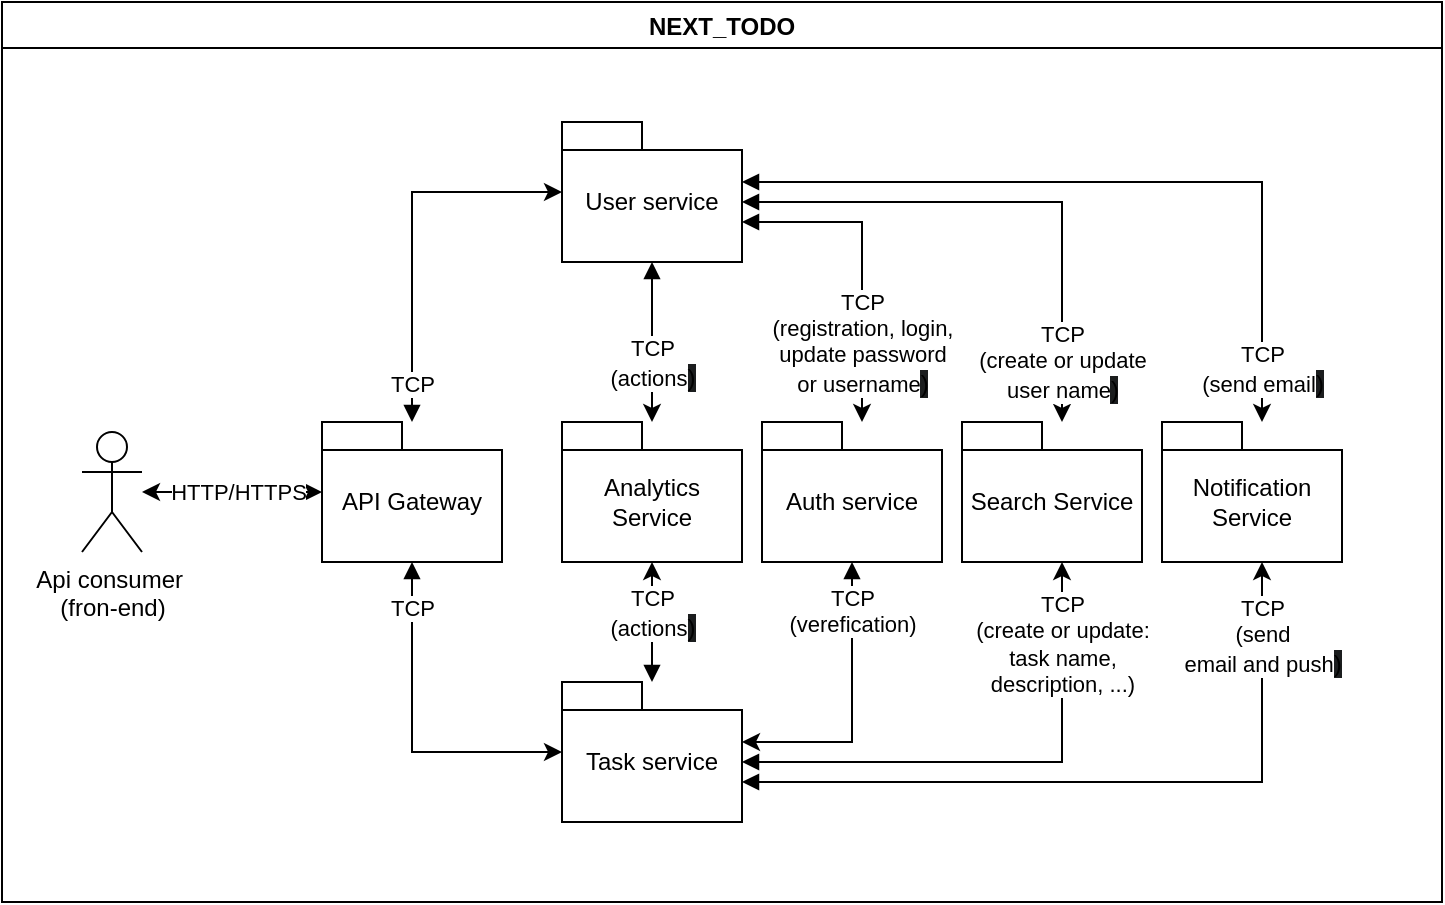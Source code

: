 <mxfile version="24.7.5">
  <diagram id="oQva_TCDhSViSduxhMt5" name="Page-1">
    <mxGraphModel dx="1668" dy="1112" grid="1" gridSize="10" guides="1" tooltips="1" connect="1" arrows="1" fold="1" page="1" pageScale="1" pageWidth="850" pageHeight="1100" math="0" shadow="0">
      <root>
        <mxCell id="0" />
        <mxCell id="1" parent="0" />
        <mxCell id="AUirae73bRO2SUTBNciw-2" value="NEXT_TODO" style="swimlane;swimlaneFillColor=default;" vertex="1" parent="1">
          <mxGeometry x="65" width="720" height="450" as="geometry" />
        </mxCell>
        <mxCell id="gwGQ3GaF1VL8fbFYvJNT-1" value="Api consumer&amp;nbsp;&lt;div&gt;(fron-end)&lt;/div&gt;" style="shape=umlActor;verticalLabelPosition=bottom;verticalAlign=top;html=1;outlineConnect=0;" parent="AUirae73bRO2SUTBNciw-2" vertex="1">
          <mxGeometry x="40" y="215" width="30" height="60" as="geometry" />
        </mxCell>
        <mxCell id="gwGQ3GaF1VL8fbFYvJNT-10" value="&lt;span style=&quot;font-weight: 400;&quot;&gt;Auth service&lt;/span&gt;" style="shape=folder;fontStyle=1;spacingTop=10;tabWidth=40;tabHeight=14;tabPosition=left;html=1;whiteSpace=wrap;" parent="AUirae73bRO2SUTBNciw-2" vertex="1">
          <mxGeometry x="380" y="210" width="90" height="70" as="geometry" />
        </mxCell>
        <mxCell id="gwGQ3GaF1VL8fbFYvJNT-12" value="&lt;span style=&quot;font-weight: 400;&quot;&gt;User service&lt;/span&gt;" style="shape=folder;fontStyle=1;spacingTop=10;tabWidth=40;tabHeight=14;tabPosition=left;html=1;whiteSpace=wrap;" parent="AUirae73bRO2SUTBNciw-2" vertex="1">
          <mxGeometry x="280" y="60" width="90" height="70" as="geometry" />
        </mxCell>
        <mxCell id="gwGQ3GaF1VL8fbFYvJNT-13" value="TCP&lt;br&gt;(registration, login, &lt;br&gt;update password &lt;br&gt;or&amp;nbsp;username&lt;span style=&quot;font-size: 12px; background-color: rgb(27, 29, 30);&quot;&gt;)&lt;/span&gt;" style="html=1;verticalAlign=bottom;endArrow=block;rounded=0;startArrow=classic;startFill=1;edgeStyle=orthogonalEdgeStyle;" parent="AUirae73bRO2SUTBNciw-2" source="gwGQ3GaF1VL8fbFYvJNT-10" target="gwGQ3GaF1VL8fbFYvJNT-12" edge="1">
          <mxGeometry x="-0.875" width="80" relative="1" as="geometry">
            <mxPoint x="335" y="215" as="sourcePoint" />
            <mxPoint x="335" y="140" as="targetPoint" />
            <Array as="points">
              <mxPoint x="430" y="110" />
            </Array>
            <mxPoint as="offset" />
          </mxGeometry>
        </mxCell>
        <mxCell id="gwGQ3GaF1VL8fbFYvJNT-14" value="&lt;span style=&quot;font-weight: 400;&quot;&gt;Task service&lt;/span&gt;" style="shape=folder;fontStyle=1;spacingTop=10;tabWidth=40;tabHeight=14;tabPosition=left;html=1;whiteSpace=wrap;" parent="AUirae73bRO2SUTBNciw-2" vertex="1">
          <mxGeometry x="280" y="340" width="90" height="70" as="geometry" />
        </mxCell>
        <mxCell id="zw2tTCB79owzt7xE1Ixs-1" value="TCP" style="html=1;verticalAlign=bottom;endArrow=block;rounded=0;startArrow=classic;startFill=1;edgeStyle=orthogonalEdgeStyle;" parent="AUirae73bRO2SUTBNciw-2" source="gwGQ3GaF1VL8fbFYvJNT-14" target="zw2tTCB79owzt7xE1Ixs-14" edge="1">
          <mxGeometry x="0.625" width="80" relative="1" as="geometry">
            <mxPoint x="280" y="385.0" as="sourcePoint" />
            <mxPoint x="180" y="235" as="targetPoint" />
            <mxPoint as="offset" />
          </mxGeometry>
        </mxCell>
        <mxCell id="zw2tTCB79owzt7xE1Ixs-2" value="TCP&lt;br&gt;(verefication)" style="html=1;verticalAlign=bottom;endArrow=block;rounded=0;startArrow=classic;startFill=1;edgeStyle=orthogonalEdgeStyle;" parent="AUirae73bRO2SUTBNciw-2" source="gwGQ3GaF1VL8fbFYvJNT-14" target="gwGQ3GaF1VL8fbFYvJNT-10" edge="1">
          <mxGeometry x="0.448" width="80" relative="1" as="geometry">
            <mxPoint x="380" y="250" as="sourcePoint" />
            <mxPoint x="470" y="250" as="targetPoint" />
            <Array as="points">
              <mxPoint x="425" y="370" />
            </Array>
            <mxPoint as="offset" />
          </mxGeometry>
        </mxCell>
        <mxCell id="zw2tTCB79owzt7xE1Ixs-3" value="TCP" style="html=1;verticalAlign=bottom;endArrow=block;rounded=0;startArrow=classic;startFill=1;edgeStyle=orthogonalEdgeStyle;" parent="AUirae73bRO2SUTBNciw-2" source="gwGQ3GaF1VL8fbFYvJNT-12" target="zw2tTCB79owzt7xE1Ixs-14" edge="1">
          <mxGeometry x="0.889" width="80" relative="1" as="geometry">
            <mxPoint x="280" y="105" as="sourcePoint" />
            <mxPoint x="170" y="100" as="targetPoint" />
            <mxPoint as="offset" />
          </mxGeometry>
        </mxCell>
        <mxCell id="zw2tTCB79owzt7xE1Ixs-5" value="&lt;div&gt;&lt;span style=&quot;font-weight: 400;&quot;&gt;Notification Service&lt;/span&gt;&lt;/div&gt;" style="shape=folder;fontStyle=1;spacingTop=10;tabWidth=40;tabHeight=14;tabPosition=left;html=1;whiteSpace=wrap;" parent="AUirae73bRO2SUTBNciw-2" vertex="1">
          <mxGeometry x="580" y="210" width="90" height="70" as="geometry" />
        </mxCell>
        <mxCell id="zw2tTCB79owzt7xE1Ixs-6" value="TCP&lt;br&gt;(send email&lt;span style=&quot;font-size: 12px; background-color: rgb(27, 29, 30);&quot;&gt;)&lt;/span&gt;" style="html=1;verticalAlign=bottom;endArrow=block;rounded=0;startArrow=classic;startFill=1;edgeStyle=orthogonalEdgeStyle;" parent="AUirae73bRO2SUTBNciw-2" source="zw2tTCB79owzt7xE1Ixs-5" target="gwGQ3GaF1VL8fbFYvJNT-12" edge="1">
          <mxGeometry x="-0.948" width="80" relative="1" as="geometry">
            <mxPoint x="540" y="252" as="sourcePoint" />
            <mxPoint x="380" y="168" as="targetPoint" />
            <Array as="points">
              <mxPoint x="630" y="90" />
            </Array>
            <mxPoint as="offset" />
          </mxGeometry>
        </mxCell>
        <mxCell id="zw2tTCB79owzt7xE1Ixs-7" value="&lt;div&gt;&lt;span style=&quot;font-weight: 400;&quot;&gt;Analytics Service&lt;/span&gt;&lt;/div&gt;" style="shape=folder;fontStyle=1;spacingTop=10;tabWidth=40;tabHeight=14;tabPosition=left;html=1;whiteSpace=wrap;" parent="AUirae73bRO2SUTBNciw-2" vertex="1">
          <mxGeometry x="280" y="210" width="90" height="70" as="geometry" />
        </mxCell>
        <mxCell id="zw2tTCB79owzt7xE1Ixs-8" value="TCP&lt;br&gt;(actions&lt;span style=&quot;font-size: 12px; background-color: rgb(27, 29, 30);&quot;&gt;)&lt;/span&gt;" style="html=1;verticalAlign=bottom;endArrow=block;curved=0;rounded=0;startArrow=classic;startFill=1;" parent="AUirae73bRO2SUTBNciw-2" source="zw2tTCB79owzt7xE1Ixs-7" target="gwGQ3GaF1VL8fbFYvJNT-12" edge="1">
          <mxGeometry x="-0.667" width="80" relative="1" as="geometry">
            <mxPoint x="530" y="145" as="sourcePoint" />
            <mxPoint x="380" y="145" as="targetPoint" />
            <mxPoint as="offset" />
          </mxGeometry>
        </mxCell>
        <mxCell id="zw2tTCB79owzt7xE1Ixs-9" value="TCP&lt;br&gt;(actions&lt;span style=&quot;font-size: 12px; background-color: rgb(27, 29, 30);&quot;&gt;)&lt;/span&gt;" style="html=1;verticalAlign=bottom;endArrow=block;curved=0;rounded=0;startArrow=classic;startFill=1;" parent="AUirae73bRO2SUTBNciw-2" source="zw2tTCB79owzt7xE1Ixs-7" target="gwGQ3GaF1VL8fbFYvJNT-14" edge="1">
          <mxGeometry x="0.385" width="80" relative="1" as="geometry">
            <mxPoint x="335" y="230" as="sourcePoint" />
            <mxPoint x="335" y="180" as="targetPoint" />
            <mxPoint as="offset" />
          </mxGeometry>
        </mxCell>
        <mxCell id="zw2tTCB79owzt7xE1Ixs-10" value="&lt;div&gt;&lt;span style=&quot;font-weight: 400;&quot;&gt;Search Service&lt;/span&gt;&lt;/div&gt;" style="shape=folder;fontStyle=1;spacingTop=10;tabWidth=40;tabHeight=14;tabPosition=left;html=1;whiteSpace=wrap;" parent="AUirae73bRO2SUTBNciw-2" vertex="1">
          <mxGeometry x="480" y="210" width="90" height="70" as="geometry" />
        </mxCell>
        <mxCell id="zw2tTCB79owzt7xE1Ixs-11" value="TCP&lt;br&gt;(create or update &lt;br&gt;user name&lt;span style=&quot;font-size: 12px; background-color: rgb(27, 29, 30);&quot;&gt;)&lt;/span&gt;" style="html=1;verticalAlign=bottom;endArrow=block;rounded=0;startArrow=classic;startFill=1;edgeStyle=orthogonalEdgeStyle;" parent="AUirae73bRO2SUTBNciw-2" source="zw2tTCB79owzt7xE1Ixs-10" target="gwGQ3GaF1VL8fbFYvJNT-12" edge="1">
          <mxGeometry x="-0.948" width="80" relative="1" as="geometry">
            <mxPoint x="640" y="220" as="sourcePoint" />
            <mxPoint x="380" y="95" as="targetPoint" />
            <Array as="points">
              <mxPoint x="530" y="100" />
            </Array>
            <mxPoint as="offset" />
          </mxGeometry>
        </mxCell>
        <mxCell id="zw2tTCB79owzt7xE1Ixs-13" value="TCP&lt;br&gt;(send &lt;br&gt;email and push&lt;span style=&quot;font-size: 12px; background-color: rgb(27, 29, 30);&quot;&gt;)&lt;/span&gt;" style="html=1;verticalAlign=bottom;endArrow=block;rounded=0;startArrow=classic;startFill=1;edgeStyle=orthogonalEdgeStyle;" parent="AUirae73bRO2SUTBNciw-2" source="zw2tTCB79owzt7xE1Ixs-5" target="gwGQ3GaF1VL8fbFYvJNT-14" edge="1">
          <mxGeometry x="-0.676" width="80" relative="1" as="geometry">
            <mxPoint x="640" y="220" as="sourcePoint" />
            <mxPoint x="380" y="95" as="targetPoint" />
            <Array as="points">
              <mxPoint x="630" y="390" />
            </Array>
            <mxPoint as="offset" />
          </mxGeometry>
        </mxCell>
        <mxCell id="zw2tTCB79owzt7xE1Ixs-14" value="&lt;div&gt;&lt;span style=&quot;font-weight: 400;&quot;&gt;API Gateway&lt;/span&gt;&lt;/div&gt;" style="shape=folder;fontStyle=1;spacingTop=10;tabWidth=40;tabHeight=14;tabPosition=left;html=1;whiteSpace=wrap;" parent="AUirae73bRO2SUTBNciw-2" vertex="1">
          <mxGeometry x="160" y="210" width="90" height="70" as="geometry" />
        </mxCell>
        <mxCell id="zw2tTCB79owzt7xE1Ixs-15" value="" style="endArrow=classic;startArrow=classic;html=1;rounded=0;" parent="AUirae73bRO2SUTBNciw-2" source="gwGQ3GaF1VL8fbFYvJNT-1" target="zw2tTCB79owzt7xE1Ixs-14" edge="1">
          <mxGeometry width="50" height="50" relative="1" as="geometry">
            <mxPoint x="110" y="280" as="sourcePoint" />
            <mxPoint x="160" y="230" as="targetPoint" />
          </mxGeometry>
        </mxCell>
        <mxCell id="zw2tTCB79owzt7xE1Ixs-16" value="HTTP/HTTPS" style="edgeLabel;html=1;align=center;verticalAlign=middle;resizable=0;points=[];" parent="zw2tTCB79owzt7xE1Ixs-15" vertex="1" connectable="0">
          <mxGeometry x="0.256" relative="1" as="geometry">
            <mxPoint x="-9" as="offset" />
          </mxGeometry>
        </mxCell>
        <mxCell id="0Sx9yirz19biFQmr299b-1" value="&lt;div&gt;TCP&lt;/div&gt;&lt;div&gt;(create or update:&lt;/div&gt;&lt;div&gt;task name,&lt;/div&gt;&lt;div&gt;description, ...)&lt;/div&gt;" style="html=1;verticalAlign=bottom;endArrow=block;rounded=0;startArrow=classic;startFill=1;edgeStyle=orthogonalEdgeStyle;" parent="AUirae73bRO2SUTBNciw-2" source="zw2tTCB79owzt7xE1Ixs-10" target="gwGQ3GaF1VL8fbFYvJNT-14" edge="1">
          <mxGeometry x="-0.462" width="80" relative="1" as="geometry">
            <mxPoint x="640" y="290" as="sourcePoint" />
            <mxPoint x="380" y="400" as="targetPoint" />
            <Array as="points">
              <mxPoint x="530" y="380" />
            </Array>
            <mxPoint as="offset" />
          </mxGeometry>
        </mxCell>
      </root>
    </mxGraphModel>
  </diagram>
</mxfile>
